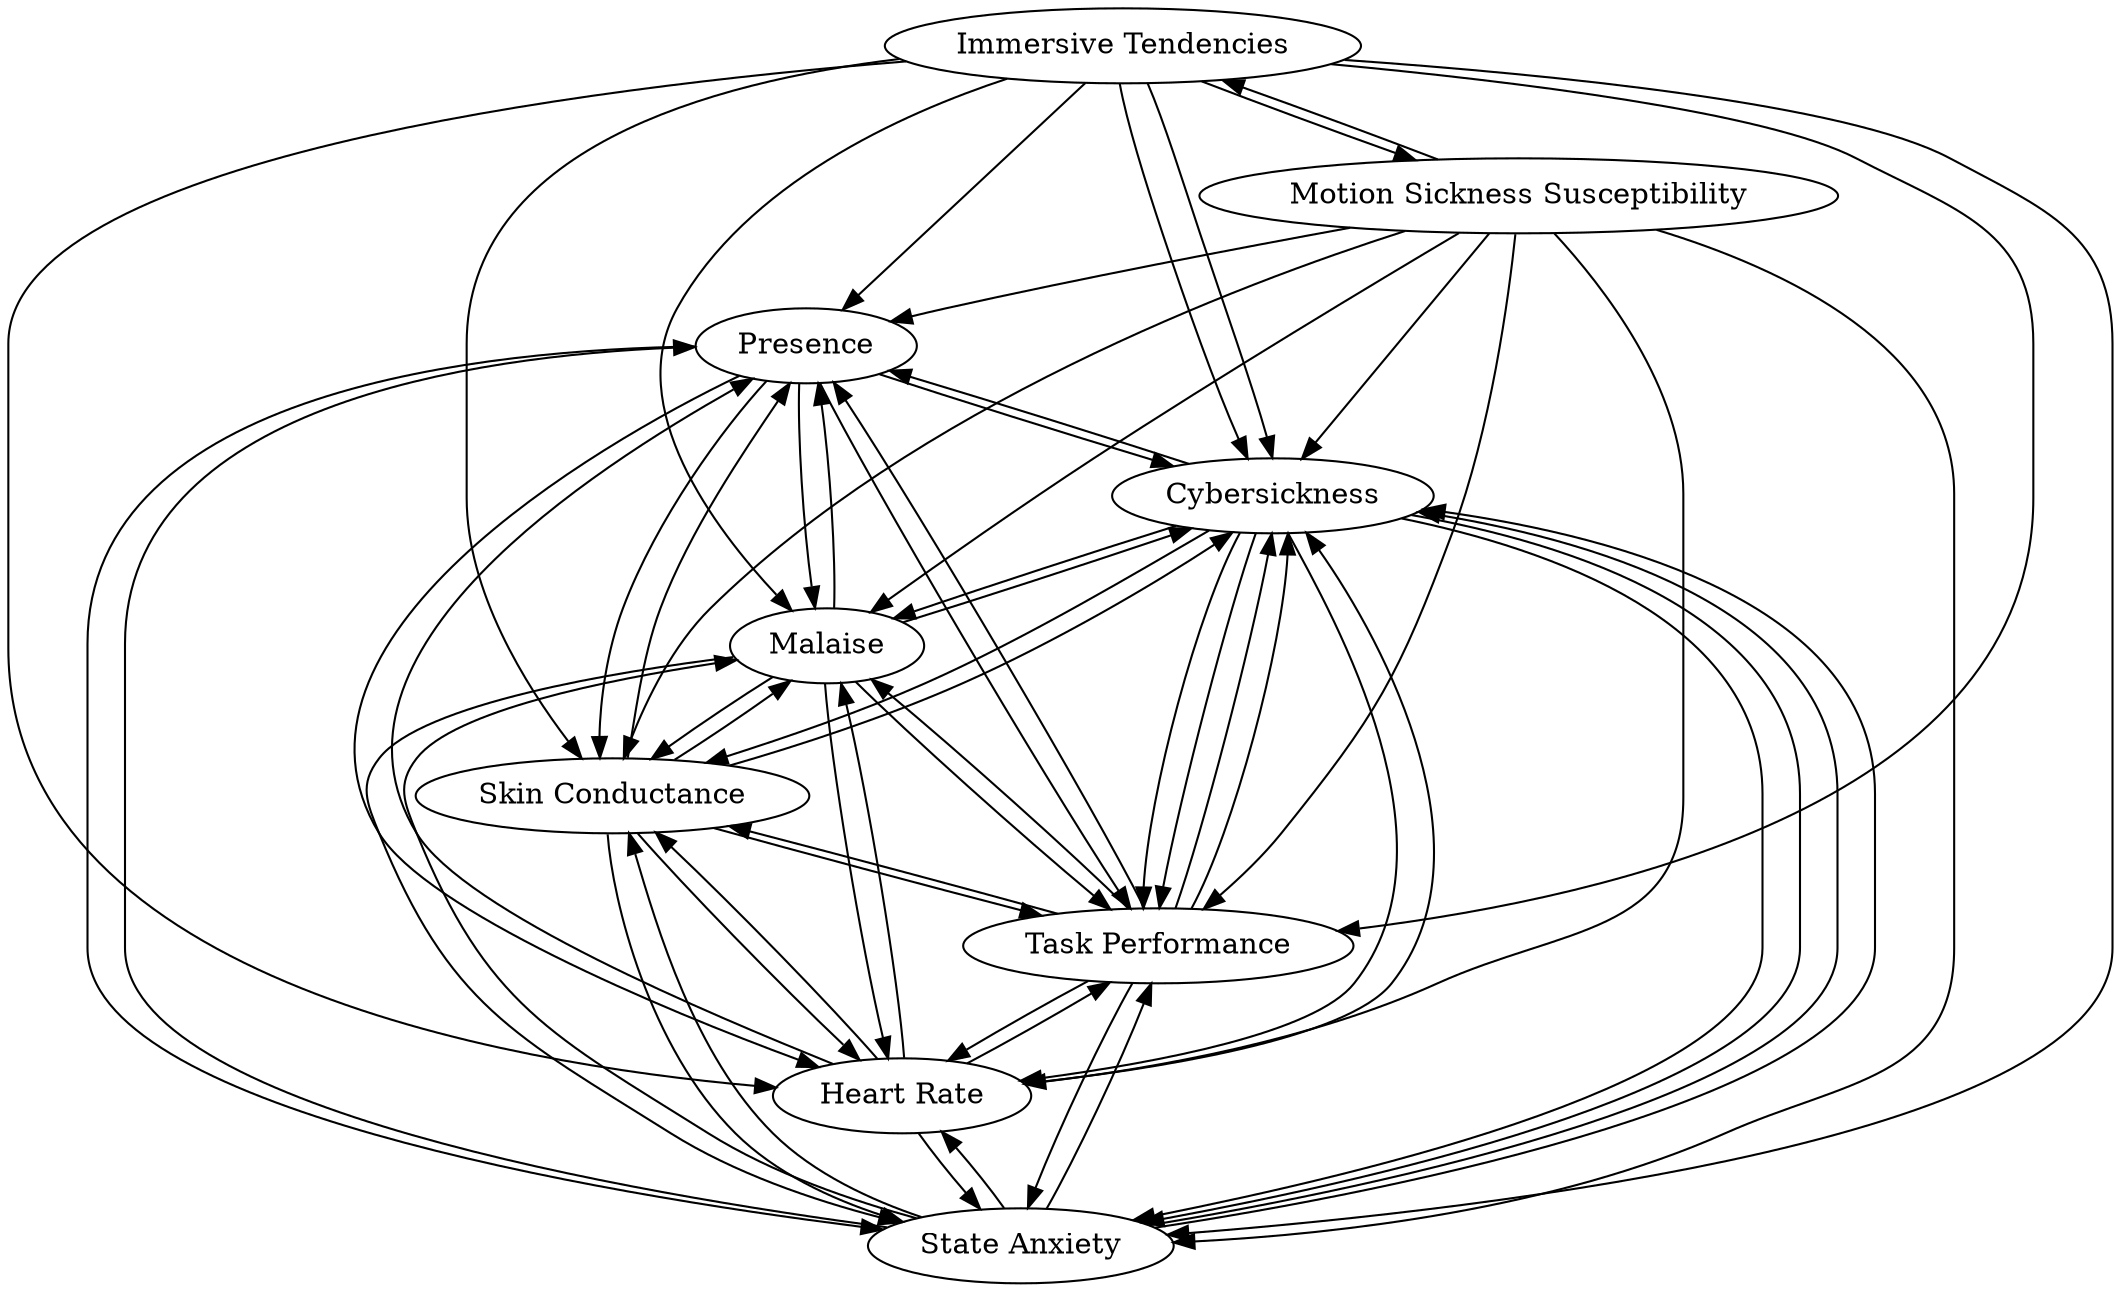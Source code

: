 digraph Kim_etal_2005 {
"Presence" -> "Cybersickness" [type="sn"]
"Cybersickness" -> "Presence" [type="sn"]
"State Anxiety" -> "Heart Rate" [type="m"]
"Heart Rate" -> "State Anxiety" [type="m"]
"Presence" -> "Heart Rate" [type="m"]
"Heart Rate" -> "Presence" [type="m"]
"Presence" -> "State Anxiety" [type="m"]
"State Anxiety" -> "Presence" [type="m"]
"Cybersickness" -> "Heart Rate" [type="sp"]
"Heart Rate" -> "Cybersickness" [type="sp"]
"Cybersickness" -> "State Anxiety" [type="m"]
"Cybersickness" -> "State Anxiety" [type="sp"]
"State Anxiety" -> "Cybersickness" [type="m"]
"State Anxiety" -> "Cybersickness" [type="sp"]
"Presence" -> "Task Performance" [type="m"]
"Task Performance" -> "Presence" [type="m"]
"Cybersickness" -> "Task Performance" [type="m"]
"Cybersickness" -> "Task Performance" [type="sn"]
"Task Performance" -> "Cybersickness" [type="m"]
"Task Performance" -> "Cybersickness" [type="sn"]
"Immersive Tendencies" -> "Presence" [type="m"]
"Immersive Tendencies" -> "Cybersickness" [type="m"]
"Immersive Tendencies" -> "Cybersickness" [type="sp"]
"Immersive Tendencies" -> "Task Performance" [type="m"]
"Skin Conductance" -> "Heart Rate" [type="m"]
"Heart Rate" -> "Skin Conductance" [type="m"]
"Cybersickness" -> "Skin Conductance" [type="a"]
"Skin Conductance" -> "Cybersickness" [type="a"]
"Presence" -> "Skin Conductance" [type="m"]
"Skin Conductance" -> "Presence" [type="m"]
"State Anxiety" -> "Skin Conductance" [type="m"]
"Skin Conductance" -> "State Anxiety" [type="m"]
"Motion Sickness Susceptibility" -> "Heart Rate" [type="m"]
"Motion Sickness Susceptibility" -> "Skin Conductance" [type="m"]
"Motion Sickness Susceptibility" -> "Cybersickness" [type="sp"]
"Motion Sickness Susceptibility" -> "Presence" [type="m"]
"Motion Sickness Susceptibility" -> "State Anxiety" [type="m"]
"Immersive Tendencies" -> "Heart Rate" [type="m"]
"Immersive Tendencies" -> "Skin Conductance" [type="m"]
"Immersive Tendencies" -> "State Anxiety" [type="m"]
"Immersive Tendencies" -> "Motion Sickness Susceptibility" [type="m"]
"Motion Sickness Susceptibility" -> "Immersive Tendencies" [type="m"]
"Malaise" -> "Heart Rate" [type="m"]
"Heart Rate" -> "Malaise" [type="m"]
"Malaise" -> "Skin Conductance" [type="m"]
"Skin Conductance" -> "Malaise" [type="m"]
"Malaise" -> "Cybersickness" [type="m"]
"Cybersickness" -> "Malaise" [type="m"]
"Malaise" -> "Presence" [type="m"]
"Presence" -> "Malaise" [type="m"]
"Malaise" -> "State Anxiety" [type="m"]
"State Anxiety" -> "Malaise" [type="m"]
"Motion Sickness Susceptibility" -> "Malaise" [type="m"]
"Immersive Tendencies" -> "Malaise" [type="m"]
"Task Performance" -> "Heart Rate" [type="m"]
"Heart Rate" -> "Task Performance" [type="m"]
"Task Performance" -> "Skin Conductance" [type="m"]
"Skin Conductance" -> "Task Performance" [type="m"]
"Task Performance" -> "State Anxiety" [type="m"]
"State Anxiety" -> "Task Performance" [type="m"]
"Motion Sickness Susceptibility" -> "Task Performance" [type="m"]
"Task Performance" -> "Malaise" [type="m"]
"Malaise" -> "Task Performance" [type="m"]
}

